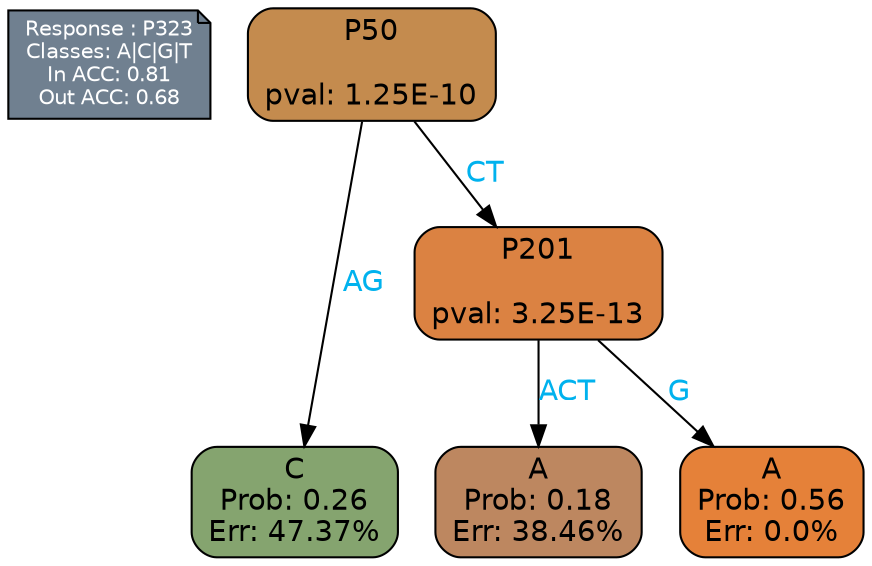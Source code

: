 digraph Tree {
node [shape=box, style="filled, rounded", color="black", fontname=helvetica] ;
graph [ranksep=equally, splines=polylines, bgcolor=transparent, dpi=600] ;
edge [fontname=helvetica] ;
LEGEND [label="Response : P323
Classes: A|C|G|T
In ACC: 0.81
Out ACC: 0.68
",shape=note,align=left,style=filled,fillcolor="slategray",fontcolor="white",fontsize=10];1 [label="P50

pval: 1.25E-10", fillcolor="#c48b4e"] ;
2 [label="C
Prob: 0.26
Err: 47.37%", fillcolor="#85a46f"] ;
3 [label="P201

pval: 3.25E-13", fillcolor="#db8242"] ;
4 [label="A
Prob: 0.18
Err: 38.46%", fillcolor="#bd8760"] ;
5 [label="A
Prob: 0.56
Err: 0.0%", fillcolor="#e58139"] ;
1 -> 2 [label="AG",fontcolor=deepskyblue2] ;
1 -> 3 [label="CT",fontcolor=deepskyblue2] ;
3 -> 4 [label="ACT",fontcolor=deepskyblue2] ;
3 -> 5 [label="G",fontcolor=deepskyblue2] ;
{rank = same; 2;4;5;}{rank = same; LEGEND;1;}}